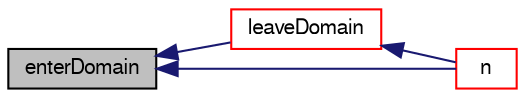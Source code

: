 digraph "enterDomain"
{
  bgcolor="transparent";
  edge [fontname="FreeSans",fontsize="10",labelfontname="FreeSans",labelfontsize="10"];
  node [fontname="FreeSans",fontsize="10",shape=record];
  rankdir="LR";
  Node1335 [label="enterDomain",height=0.2,width=0.4,color="black", fillcolor="grey75", style="filled", fontcolor="black"];
  Node1335 -> Node1336 [dir="back",color="midnightblue",fontsize="10",style="solid",fontname="FreeSans"];
  Node1336 [label="leaveDomain",height=0.2,width=0.4,color="red",URL="$a21486.html#a039b7716da2c74f7390fff9734c96541",tooltip="Convert any absolute coordinates into relative to (patch)face. "];
  Node1336 -> Node1337 [dir="back",color="midnightblue",fontsize="10",style="solid",fontname="FreeSans"];
  Node1337 [label="n",height=0.2,width=0.4,color="red",URL="$a21486.html#ab24331228025b2f3342513002540803b"];
  Node1335 -> Node1337 [dir="back",color="midnightblue",fontsize="10",style="solid",fontname="FreeSans"];
}
